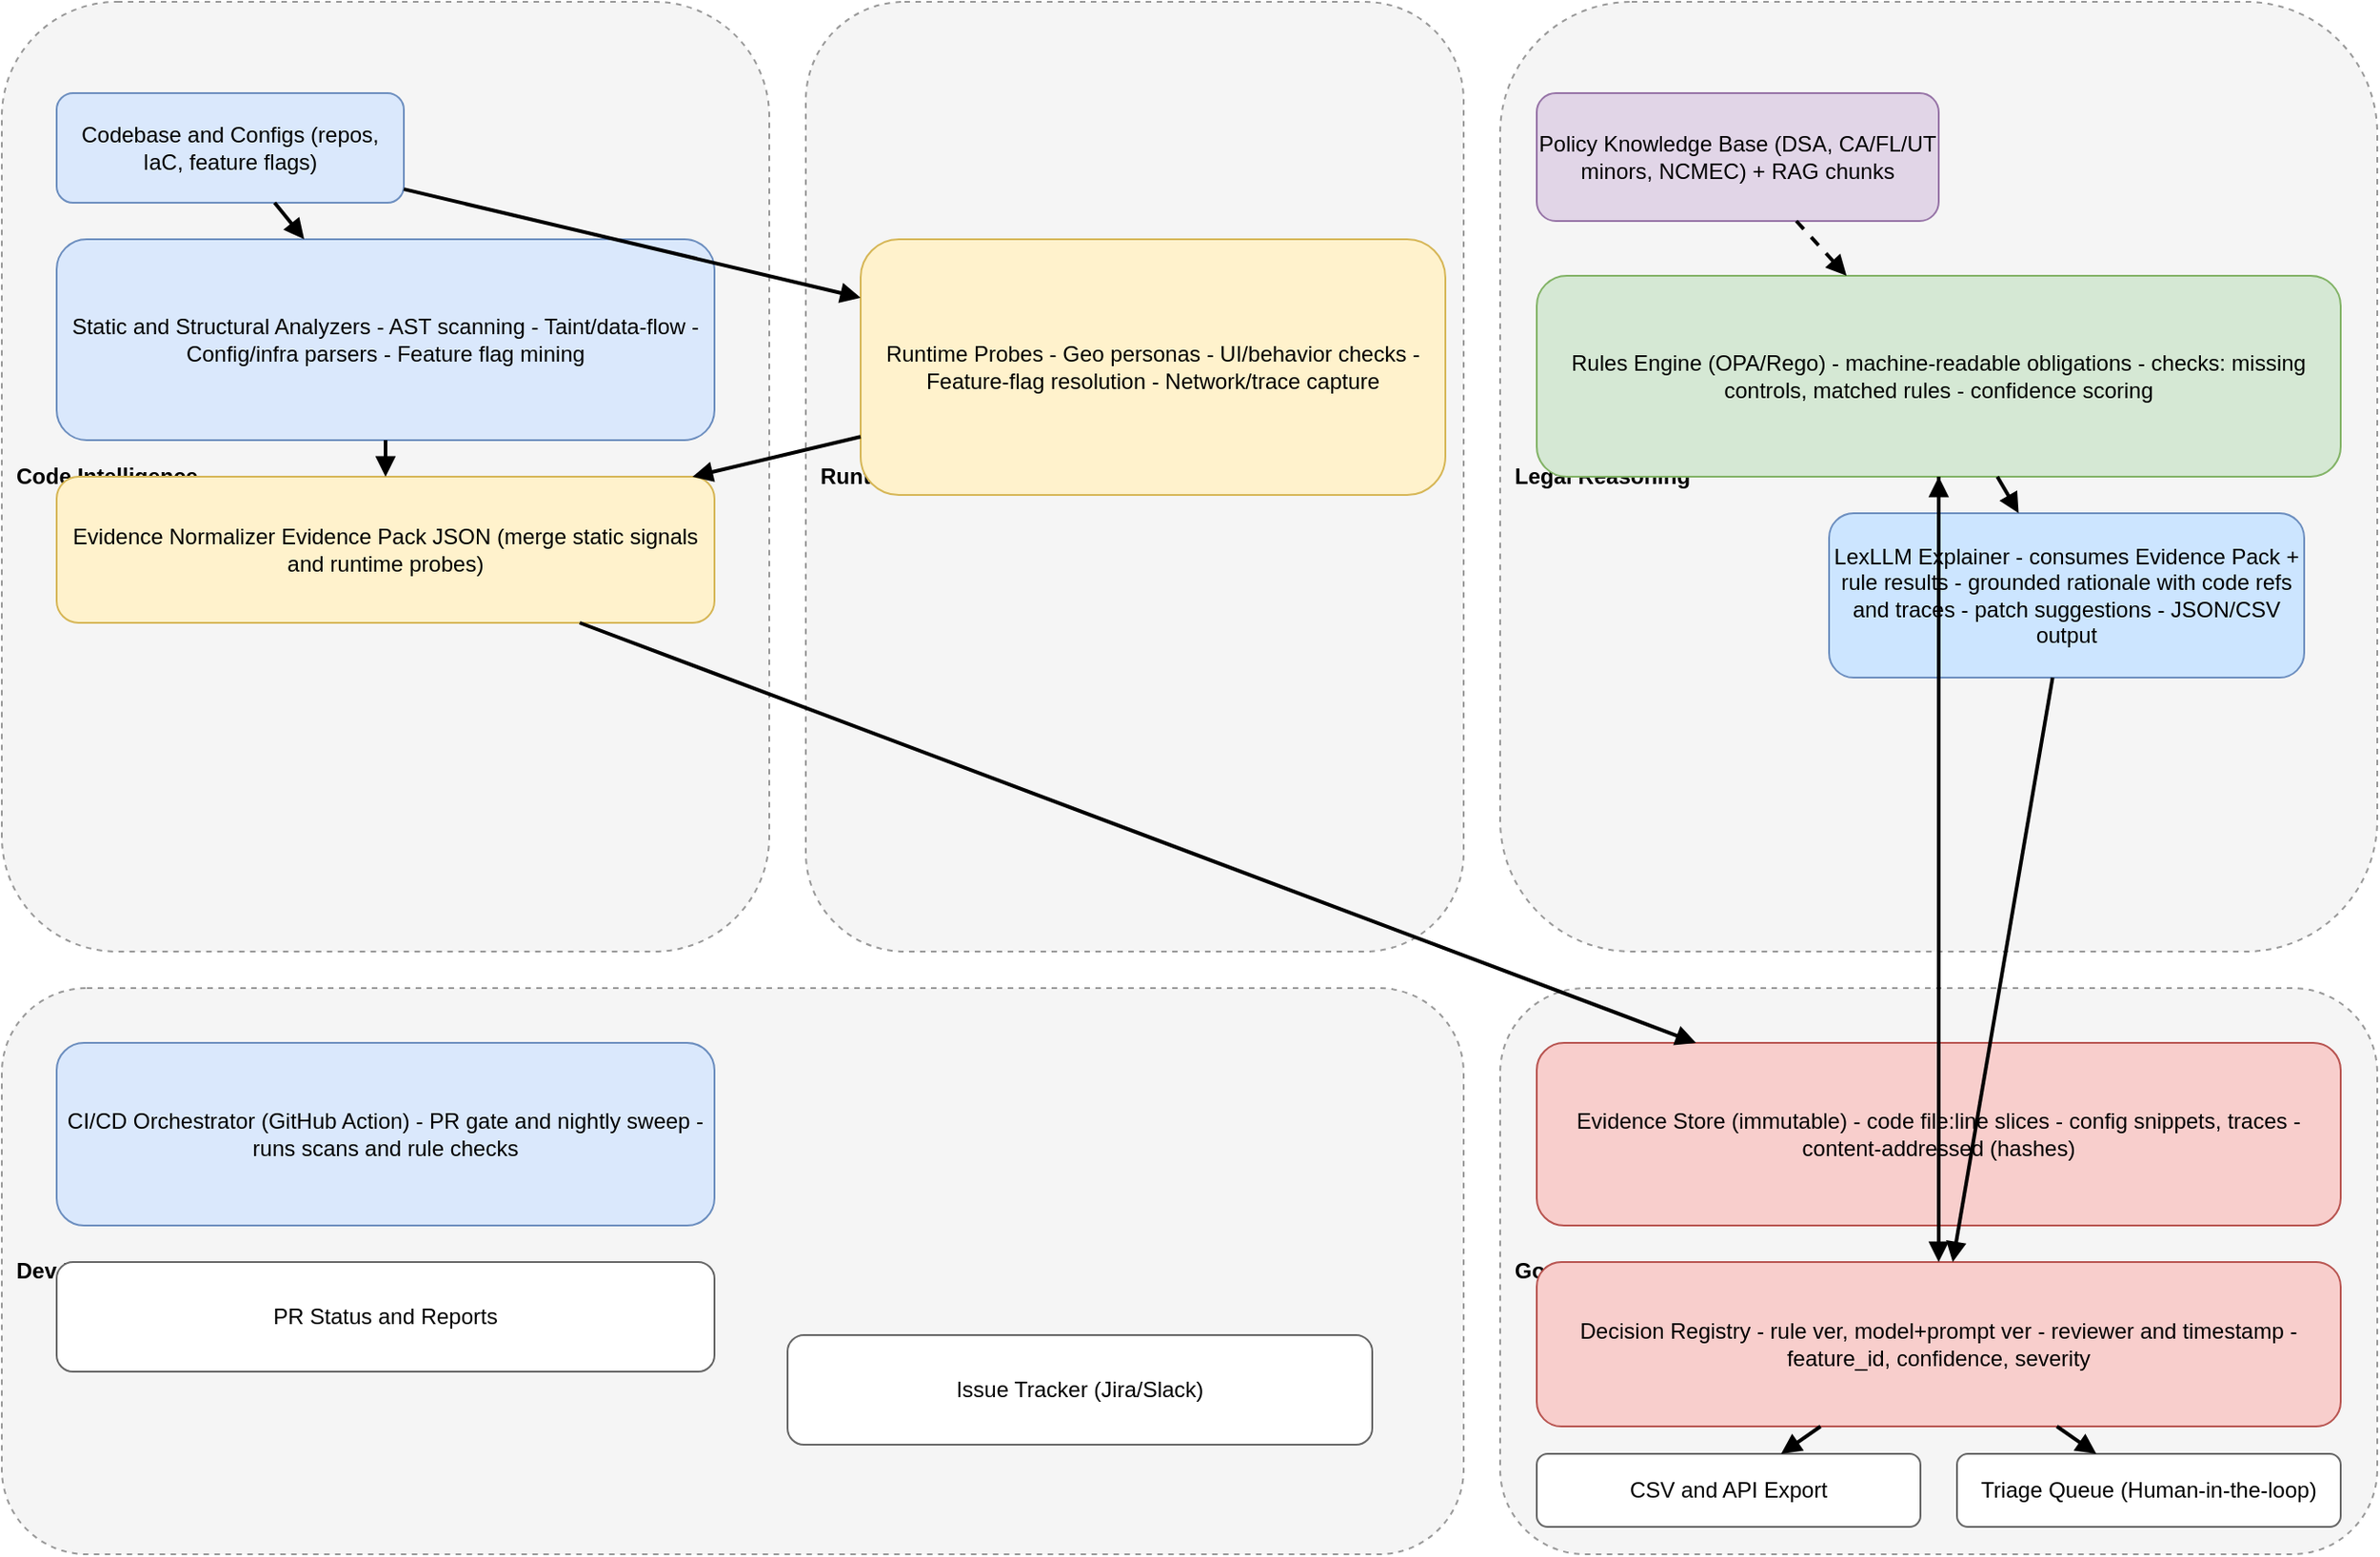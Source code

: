 <mxfile version="21.6.9">
  <diagram id="arch1" name="Geo-Compliance Detection Architecture">
    <mxGraphModel dx="1600" dy="900" grid="1" gridSize="10" guides="1" tooltips="1" connect="1" arrows="1" fold="1" page="1" pageScale="1" pageWidth="1920" pageHeight="1080" math="0" shadow="0">
      <root>
        <mxCell id="0"/>
        <mxCell id="1" parent="0"/>

        <mxCell id="g1" value="Code Intelligence" style="shape=rectangle;rounded=1;whiteSpace=wrap;html=1;dashed=1;strokeColor=#999999;fillColor=#f5f5f5;align=left;spacing=8;fontStyle=1" vertex="1" parent="1">
          <mxGeometry x="30" y="30" width="420" height="520" as="geometry"/>
        </mxCell>
        <mxCell id="g2" value="Runtime Validation" style="shape=rectangle;rounded=1;whiteSpace=wrap;html=1;dashed=1;strokeColor=#999999;fillColor=#f5f5f5;fontStyle=1;align=left;spacing=8" vertex="1" parent="1">
          <mxGeometry x="470" y="30" width="360" height="520" as="geometry"/>
        </mxCell>
        <mxCell id="g3" value="Legal Reasoning" style="shape=rectangle;rounded=1;whiteSpace=wrap;html=1;dashed=1;strokeColor=#999999;fillColor=#f5f5f5;fontStyle=1;align=left;spacing=8" vertex="1" parent="1">
          <mxGeometry x="850" y="30" width="480" height="520" as="geometry"/>
        </mxCell>
        <mxCell id="g5" value="Dev Lifecycle" style="shape=rectangle;rounded=1;whiteSpace=wrap;html=1;dashed=1;strokeColor=#999999;fillColor=#f5f5f5;fontStyle=1;align=left;spacing=8" vertex="1" parent="1">
          <mxGeometry x="30" y="570" width="800" height="310" as="geometry"/>
        </mxCell>
        <mxCell id="g4" value="Governance and Audit" style="shape=rectangle;rounded=1;whiteSpace=wrap;html=1;dashed=1;strokeColor=#999999;fillColor=#f5f5f5;fontStyle=1;align=left;spacing=8" vertex="1" parent="1">
          <mxGeometry x="850" y="570" width="480" height="310" as="geometry"/>
        </mxCell>

        <mxCell id="codebase" value="Codebase and Configs (repos, IaC, feature flags)" style="shape=rectangle;rounded=1;whiteSpace=wrap;html=1;fillColor=#dae8fc;strokeColor=#6c8ebf" vertex="1" parent="1">
          <mxGeometry x="60" y="80" width="190" height="60" as="geometry"/>
        </mxCell>

        <mxCell id="static" value="Static and Structural Analyzers - AST scanning - Taint/data-flow - Config/infra parsers - Feature flag mining" style="shape=rectangle;rounded=1;whiteSpace=wrap;html=1;fillColor=#dae8fc;strokeColor=#6c8ebf" vertex="1" parent="1">
          <mxGeometry x="60" y="160" width="360" height="110" as="geometry"/>
        </mxCell>

        <mxCell id="evnorm" value="Evidence Normalizer Evidence Pack JSON (merge static signals and runtime probes)" style="shape=rectangle;rounded=1;whiteSpace=wrap;html=1;fillColor=#fff2cc;strokeColor=#d6b656" vertex="1" parent="1">
          <mxGeometry x="60" y="290" width="360" height="80" as="geometry"/>
        </mxCell>

        <mxCell id="runtime" value="Runtime Probes - Geo personas - UI/behavior checks - Feature-flag resolution - Network/trace capture" style="shape=rectangle;rounded=1;whiteSpace=wrap;html=1;fillColor=#fff2cc;strokeColor=#d6b656" vertex="1" parent="1">
          <mxGeometry x="500" y="160" width="320" height="140" as="geometry"/>
        </mxCell>

        <mxCell id="policykb" value="Policy Knowledge Base (DSA, CA/FL/UT minors, NCMEC) + RAG chunks" style="shape=rectangle;rounded=1;whiteSpace=wrap;html=1;fillColor=#e1d5e7;strokeColor=#9673a6" vertex="1" parent="1">
          <mxGeometry x="870" y="80" width="220" height="70" as="geometry"/>
        </mxCell>

        <mxCell id="rules" value="Rules Engine (OPA/Rego) - machine-readable obligations - checks: missing controls, matched rules - confidence scoring" style="shape=rectangle;rounded=1;whiteSpace=wrap;html=1;fillColor=#d5e8d4;strokeColor=#82b366" vertex="1" parent="1">
          <mxGeometry x="870" y="180" width="440" height="110" as="geometry"/>
        </mxCell>

        <mxCell id="lexllm" value="LexLLM Explainer - consumes Evidence Pack + rule results - grounded rationale with code refs and traces - patch suggestions - JSON/CSV output" style="shape=rectangle;rounded=1;whiteSpace=wrap;html=1;fillColor=#cce5ff;strokeColor=#6c8ebf" vertex="1" parent="1">
          <mxGeometry x="1030" y="310" width="260" height="90" as="geometry"/>
        </mxCell>

        <mxCell id="evstore" value="Evidence Store (immutable) - code file:line slices - config snippets, traces - content-addressed (hashes)" style="shape=rectangle;rounded=1;whiteSpace=wrap;html=1;fillColor=#f8cecc;strokeColor=#b85450" vertex="1" parent="1">
          <mxGeometry x="870" y="600" width="440" height="100" as="geometry"/>
        </mxCell>

        <mxCell id="registry" value="Decision Registry - rule ver, model+prompt ver - reviewer and timestamp - feature_id, confidence, severity" style="shape=rectangle;rounded=1;whiteSpace=wrap;html=1;fillColor=#f8cecc;strokeColor=#b85450" vertex="1" parent="1">
          <mxGeometry x="870" y="720" width="440" height="90" as="geometry"/>
        </mxCell>

        <mxCell id="csv" value="CSV and API Export" style="shape=rectangle;rounded=1;whiteSpace=wrap;html=1;fillColor=#ffffff;strokeColor=#666666" vertex="1" parent="1">
          <mxGeometry x="870" y="825" width="210" height="40" as="geometry"/>
        </mxCell>

        <mxCell id="triage" value="Triage Queue (Human-in-the-loop)" style="shape=rectangle;rounded=1;whiteSpace=wrap;html=1;fillColor=#ffffff;strokeColor=#666666" vertex="1" parent="1">
          <mxGeometry x="1100" y="825" width="210" height="40" as="geometry"/>
        </mxCell>

        <mxCell id="orch" value="CI/CD Orchestrator (GitHub Action) - PR gate and nightly sweep - runs scans and rule checks" style="shape=rectangle;rounded=1;whiteSpace=wrap;html=1;fillColor=#dae8fc;strokeColor=#6c8ebf" vertex="1" parent="1">
          <mxGeometry x="60" y="600" width="360" height="100" as="geometry"/>
        </mxCell>

        <mxCell id="prgate" value="PR Status and Reports" style="shape=rectangle;rounded=1;whiteSpace=wrap;html=1;fillColor=#ffffff;strokeColor=#666666" vertex="1" parent="1">
          <mxGeometry x="60" y="720" width="360" height="60" as="geometry"/>
        </mxCell>

        <mxCell id="issue" value="Issue Tracker (Jira/Slack)" style="shape=rectangle;rounded=1;whiteSpace=wrap;html=1;fillColor=#ffffff;strokeColor=#666666" vertex="1" parent="1">
          <mxGeometry x="460" y="760" width="320" height="60" as="geometry"/>
        </mxCell>

        <mxCell id="e1" style="endArrow=block;html=1;rounded=0;strokeWidth=2" edge="1" parent="1" source="codebase" target="static">
          <mxGeometry relative="1" as="geometry"/>
        </mxCell>

        <mxCell id="e2" style="endArrow=block;html=1;rounded=0;strokeWidth=2" edge="1" parent="1" source="codebase" target="runtime">
          <mxGeometry relative="1" as="geometry"/>
        </mxCell>

        <mxCell id="e3" style="endArrow=block;html=1;rounded=0;strokeWidth=2" edge="1" parent="1" source="static" target="evnorm">
          <mxGeometry relative="1" as="geometry"/>
        </mxCell>

        <mxCell id="e4" style="endArrow=block;html=1;rounded=0;strokeWidth=2" edge="1" parent="1" source="runtime" target="evnorm">
          <mxGeometry relative="1" as="geometry"/>
        </mxCell>

        <mxCell id="e5" style="endArrow=block;html=1;rounded=0;strokeWidth=2" edge="1" parent="1" source="evnorm" target="evstore">
          <mxGeometry relative="1" as="geometry"/>
        </mxCell>

        <mxCell id="e6" style="endArrow=block;html=1;rounded=0;strokeWidth=2" edge="1" parent="1" source="evstore" target="rules">
          <mxGeometry relative="1" as="geometry"/>
        </mxCell>

        <mxCell id="e7" style="endArrow=block;html=1;rounded=0;strokeWidth=2;dashed=1" edge="1" parent="1" source="policykb" target="rules">
          <mxGeometry relative="1" as="geometry"/>
        </mxCell>

        <mxCell id="e8" style="endArrow=block;html=1;rounded=0;strokeWidth=2" edge="1" parent="1" source="rules" target="lexllm">
          <mxGeometry relative="1" as="geometry"/>
        </mxCell>

        <mxCell id="e9" style="endArrow=block;html=1;rounded=0;strokeWidth=2" edge="1" parent="1" source="rules" target="registry">
          <mxGeometry relative="1" as="geometry"/>
        </mxCell>

        <mxCell id="e10" style="endArrow=block;html=1;rounded=0;strokeWidth=2" edge="1" parent="1" source="lexllm" target="registry">
          <mxGeometry relative="1" as="geometry"/>
        </mxCell>

        <mxCell id="e11" style="endArrow=block;html=1;rounded=0;strokeWidth=2" edge="1" parent="1" source="registry" target="csv">
          <mxGeometry relative="1" as="geometry"/>
        </mxCell>

        <mxCell id="e12" style="endArrow=block;html=1;rounded=0;strokeWidth=2" edge="1" parent="1" source="registry" target="triage">
          <mxGeometry relative="1" as="geometry"/>
        </mxCell>

      </root>
    </mxGraphModel>
  </diagram>
</mxfile>

        <mxCell id="e5" style="endArrow=block;html=1;rounded=0;strokeWidth=2" edge="1" parent="1" source="evnorm" target="evstore">
          <mxGeometry relative="1" as="geometry"/>
        </mxCell>

        <mxCell id="e6" style="endArrow=block;html=1;rounded=0;strokeWidth=2" edge="1" parent="1" source="evstore" target="rules">
          <mxGeometry relative="1" as="geometry"/>
        </mxCell>

        <mxCell id="e7" style="endArrow=block;html=1;rounded=0;strokeWidth=2;dashed=1" edge="1" parent="1" source="policykb" target="rules">
          <mxGeometry relative="1" as="geometry"/>
        </mxCell>

        <mxCell id="e8" style="endArrow=block;html=1;rounded=0;strokeWidth=2" edge="1" parent="1" source="rules" target="lexllm">
          <mxGeometry relative="1" as="geometry"/>
        </mxCell>

        <mxCell id="e9" style="endArrow=block;html=1;rounded=0;strokeWidth=2" edge="1" parent="1" source="rules" target="registry">
          <mxGeometry relative="1" as="geometry"/>
        </mxCell>

        <mxCell id="e10" style="endArrow=block;html=1;rounded=0;strokeWidth=2" edge="1" parent="1" source="lexllm" target="registry">
          <mxGeometry relative="1" as="geometry"/>
        </mxCell>

        <mxCell id="e11" style="endArrow=block;html=1;rounded=0;strokeWidth=2" edge="1" parent="1" source="registry" target="csv">
          <mxGeometry relative="1" as="geometry"/>
        </mxCell>

        <mxCell id="e12" style="endArrow=block;html=1;rounded=0;strokeWidth=2" edge="1" parent="1" source="registry" target="
